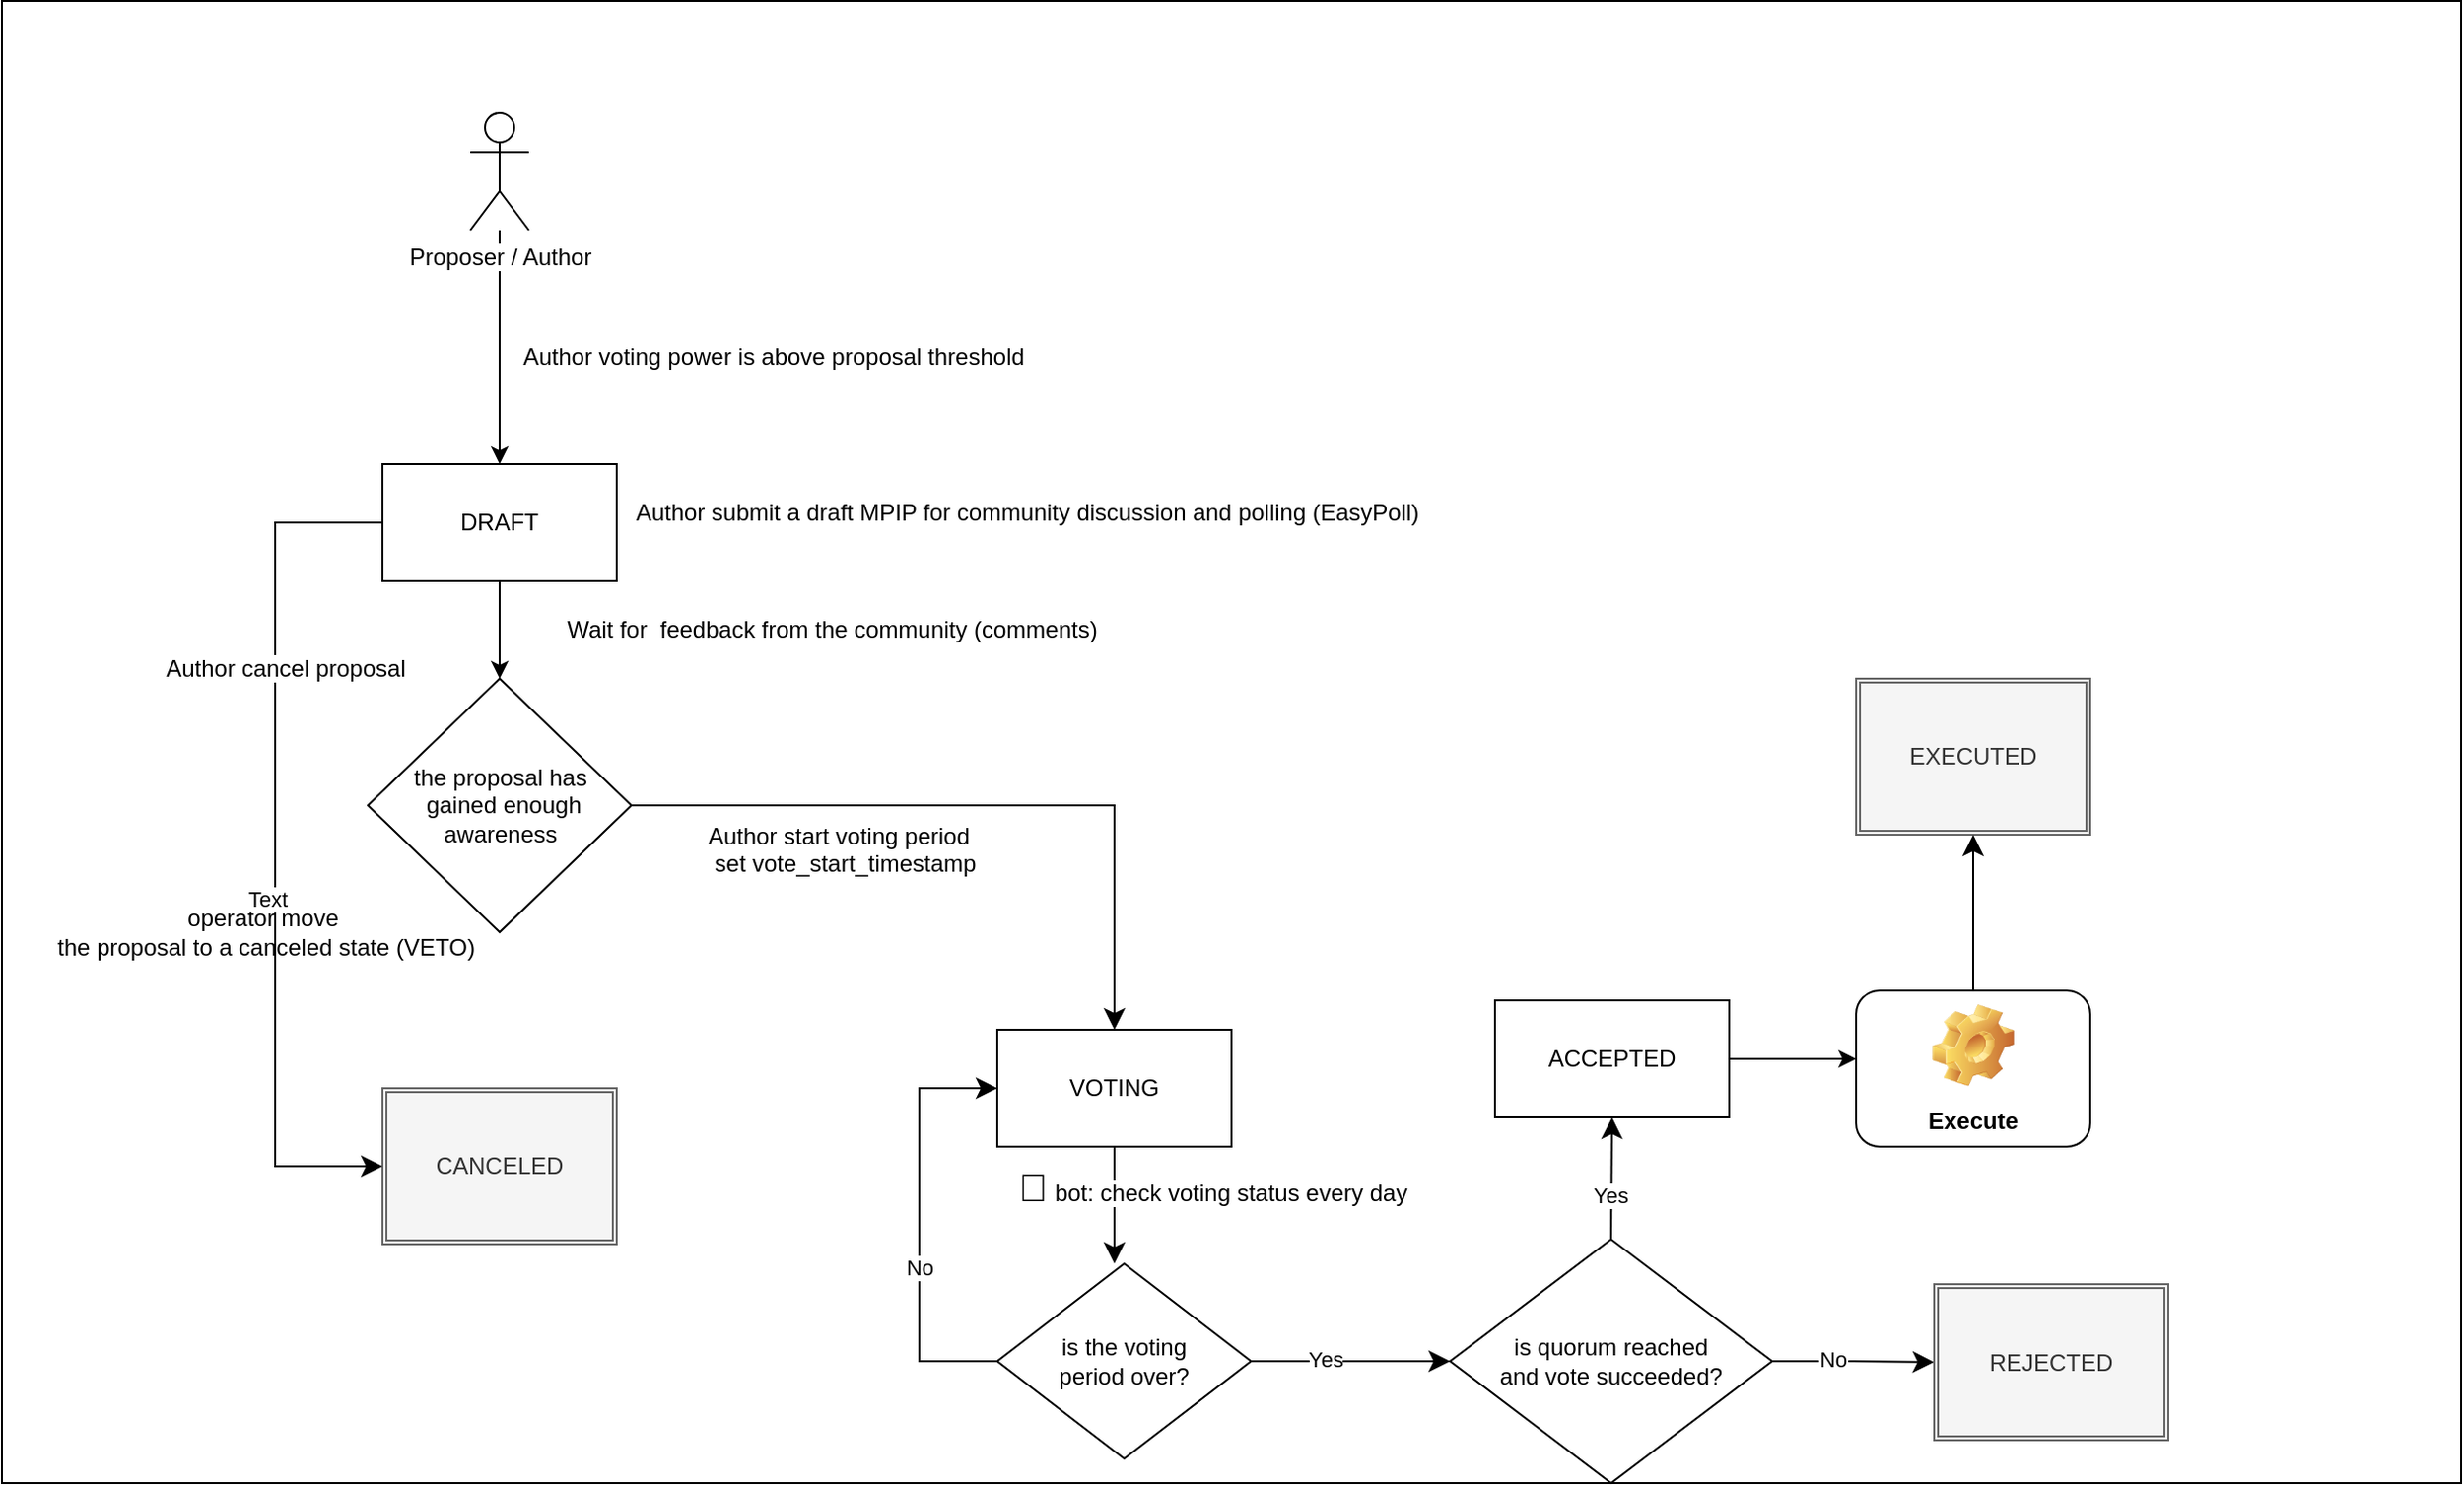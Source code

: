 <mxfile>
    <diagram id="vxaS65y2BkFXDN_KyCqs" name="Page-1">
        <mxGraphModel dx="1456" dy="1671" grid="1" gridSize="10" guides="1" tooltips="1" connect="1" arrows="1" fold="1" page="1" pageScale="1" pageWidth="850" pageHeight="1100" math="0" shadow="0">
            <root>
                <mxCell id="0"/>
                <mxCell id="1" parent="0"/>
                <mxCell id="2" value="" style="rounded=0;whiteSpace=wrap;html=1;fillColor=#FFFFFF;fontStyle=0" parent="1" vertex="1">
                    <mxGeometry x="-70" y="-57.5" width="1260" height="760" as="geometry"/>
                </mxCell>
                <mxCell id="3" value="" style="edgeStyle=none;html=1;strokeColor=#000000;" parent="1" source="4" edge="1">
                    <mxGeometry relative="1" as="geometry">
                        <mxPoint x="185" y="290" as="targetPoint"/>
                    </mxGeometry>
                </mxCell>
                <mxCell id="4" value="&lt;font color=&quot;#000000&quot;&gt;DRAFT&lt;br&gt;&lt;/font&gt;" style="whiteSpace=wrap;html=1;fillColor=#FFFFFF;strokeColor=#000000;" parent="1" vertex="1">
                    <mxGeometry x="125" y="180" width="120" height="60" as="geometry"/>
                </mxCell>
                <mxCell id="8" value="&lt;font color=&quot;#000000&quot; style=&quot;background-color: rgb(255 , 255 , 255)&quot;&gt;Author submit a draft MPIP for community discussion and polling (EasyPoll)&lt;br&gt;&lt;/font&gt;" style="text;html=1;resizable=0;autosize=1;align=center;verticalAlign=middle;points=[];fillColor=none;strokeColor=none;rounded=0;" parent="1" vertex="1">
                    <mxGeometry x="245" y="190" width="420" height="30" as="geometry"/>
                </mxCell>
                <mxCell id="12" value="&lt;font color=&quot;#000000&quot;&gt;the proposal has&lt;br&gt;&amp;nbsp;gained enough awareness&lt;br&gt;&lt;/font&gt;" style="rhombus;whiteSpace=wrap;html=1;fillColor=#FFFFFF;strokeColor=#000000;" parent="1" vertex="1">
                    <mxGeometry x="117.5" y="290" width="135" height="130" as="geometry"/>
                </mxCell>
                <mxCell id="30" value="&lt;div style=&quot;text-align: left;&quot;&gt;&lt;span style=&quot;background-color: rgb(255, 255, 255); color: rgb(0, 0, 0);&quot;&gt;W&lt;/span&gt;&lt;span style=&quot;background-color: rgb(255, 255, 255); color: rgb(0, 0, 0);&quot;&gt;ait for&amp;nbsp; feedback from the community (comments)&lt;/span&gt;&lt;/div&gt;" style="text;html=1;resizable=0;autosize=1;align=center;verticalAlign=middle;points=[];fillColor=none;strokeColor=none;rounded=0;" parent="1" vertex="1">
                    <mxGeometry x="205" y="250" width="300" height="30" as="geometry"/>
                </mxCell>
                <mxCell id="31" value="CANCELED" style="shape=ext;double=1;rounded=0;whiteSpace=wrap;html=1;fillColor=#f5f5f5;fontColor=#333333;strokeColor=#666666;" parent="1" vertex="1">
                    <mxGeometry x="125" y="500" width="120" height="80" as="geometry"/>
                </mxCell>
                <mxCell id="35" value="" style="edgeStyle=elbowEdgeStyle;elbow=vertical;endArrow=classic;html=1;curved=0;rounded=0;endSize=8;startSize=8;strokeColor=#000000;exitX=0.5;exitY=1;exitDx=0;exitDy=0;" parent="1" source="42" edge="1">
                    <mxGeometry width="50" height="50" relative="1" as="geometry">
                        <mxPoint x="560" y="350" as="sourcePoint"/>
                        <mxPoint x="500" y="590" as="targetPoint"/>
                        <Array as="points">
                            <mxPoint x="610" y="480"/>
                            <mxPoint x="600" y="320"/>
                            <mxPoint x="460" y="400"/>
                        </Array>
                    </mxGeometry>
                </mxCell>
                <mxCell id="36" value="&lt;div style=&quot;text-align: left;&quot;&gt;&lt;br&gt;&lt;/div&gt;" style="text;html=1;resizable=0;autosize=1;align=center;verticalAlign=middle;points=[];fillColor=none;strokeColor=none;rounded=0;" parent="1" vertex="1">
                    <mxGeometry x="325" y="355" width="20" height="30" as="geometry"/>
                </mxCell>
                <mxCell id="38" value="&lt;div style=&quot;text-align: left;&quot;&gt;&lt;span style=&quot;background-color: initial;&quot;&gt;&lt;font style=&quot;&quot; color=&quot;#000000&quot;&gt;&lt;font style=&quot;font-size: 20px;&quot;&gt;🤖&lt;/font&gt;&lt;span style=&quot;font-size: 13px;&quot;&gt;&amp;nbsp;&lt;/span&gt;&lt;/font&gt;&lt;/span&gt;&lt;span style=&quot;background-color: rgb(255, 255, 255); color: rgb(0, 0, 0);&quot;&gt;bot: check voting status every day&lt;/span&gt;&lt;/div&gt;" style="text;html=1;resizable=0;autosize=1;align=center;verticalAlign=middle;points=[];fillColor=none;strokeColor=none;rounded=0;" parent="1" vertex="1">
                    <mxGeometry x="435" y="530" width="230" height="40" as="geometry"/>
                </mxCell>
                <mxCell id="41" value="&lt;div style=&quot;&quot;&gt;&lt;font color=&quot;#000000&quot;&gt;&lt;span style=&quot;background-color: rgb(255, 255, 255);&quot;&gt;operator move&amp;nbsp;&lt;/span&gt;&lt;/font&gt;&lt;/div&gt;&lt;div style=&quot;&quot;&gt;&lt;font color=&quot;#000000&quot;&gt;&lt;span style=&quot;background-color: rgb(255, 255, 255);&quot;&gt;the proposal to a canceled state (VETO)&lt;/span&gt;&lt;/font&gt;&lt;/div&gt;" style="text;html=1;resizable=0;autosize=1;align=center;verticalAlign=middle;points=[];fillColor=none;strokeColor=none;rounded=0;" parent="1" vertex="1">
                    <mxGeometry x="-55" y="400" width="240" height="40" as="geometry"/>
                </mxCell>
                <mxCell id="42" value="&lt;font color=&quot;#000000&quot;&gt;VOTING&lt;br&gt;&lt;/font&gt;" style="whiteSpace=wrap;html=1;fillColor=#FFFFFF;strokeColor=#000000;" parent="1" vertex="1">
                    <mxGeometry x="440" y="470" width="120" height="60" as="geometry"/>
                </mxCell>
                <mxCell id="43" value="" style="edgeStyle=segmentEdgeStyle;endArrow=classic;html=1;curved=0;rounded=0;endSize=8;startSize=8;strokeColor=#000000;exitX=1;exitY=0.5;exitDx=0;exitDy=0;entryX=0.5;entryY=0;entryDx=0;entryDy=0;" parent="1" source="12" target="42" edge="1">
                    <mxGeometry width="50" height="50" relative="1" as="geometry">
                        <mxPoint x="500" y="370" as="sourcePoint"/>
                        <mxPoint x="550" y="430" as="targetPoint"/>
                        <Array as="points">
                            <mxPoint x="500" y="355"/>
                        </Array>
                    </mxGeometry>
                </mxCell>
                <mxCell id="44" value="&lt;div style=&quot;text-align: left;&quot;&gt;&lt;font color=&quot;#000000&quot;&gt;&lt;span style=&quot;background-color: rgb(255, 255, 255);&quot;&gt;Author start voting period&lt;br&gt;&lt;/span&gt;&lt;/font&gt;&lt;span style=&quot;background-color: rgb(255, 255, 255); color: rgb(0, 0, 0);&quot;&gt;&amp;nbsp;set vote_start_timestamp&lt;/span&gt;&lt;/div&gt;&lt;div&gt;&lt;span style=&quot;background-color: rgb(255, 255, 255); color: rgb(0, 0, 0);&quot;&gt;&lt;br&gt;&lt;/span&gt;&lt;/div&gt;" style="text;html=1;resizable=0;autosize=1;align=center;verticalAlign=middle;points=[];fillColor=none;strokeColor=none;rounded=0;" parent="1" vertex="1">
                    <mxGeometry x="280" y="355" width="160" height="60" as="geometry"/>
                </mxCell>
                <mxCell id="45" value="&lt;font color=&quot;#000000&quot;&gt;is the voting &lt;br&gt;period over?&lt;/font&gt;" style="rhombus;whiteSpace=wrap;html=1;fillColor=#FFFFFF;strokeColor=#000000;" parent="1" vertex="1">
                    <mxGeometry x="440" y="590" width="130" height="100" as="geometry"/>
                </mxCell>
                <mxCell id="49" value="" style="edgeStyle=elbowEdgeStyle;elbow=vertical;endArrow=classic;html=1;curved=0;rounded=0;endSize=8;startSize=8;strokeColor=#000000;exitX=0;exitY=0.5;exitDx=0;exitDy=0;entryX=0;entryY=0.5;entryDx=0;entryDy=0;" parent="1" source="45" target="42" edge="1">
                    <mxGeometry width="50" height="50" relative="1" as="geometry">
                        <mxPoint x="490" y="500" as="sourcePoint"/>
                        <mxPoint x="540" y="450" as="targetPoint"/>
                        <Array as="points">
                            <mxPoint x="400" y="570"/>
                        </Array>
                    </mxGeometry>
                </mxCell>
                <mxCell id="50" value="No" style="edgeLabel;html=1;align=center;verticalAlign=middle;resizable=0;points=[];labelBackgroundColor=#FFFFFF;fontColor=#000000;" parent="49" vertex="1" connectable="0">
                    <mxGeometry x="-0.201" relative="1" as="geometry">
                        <mxPoint as="offset"/>
                    </mxGeometry>
                </mxCell>
                <mxCell id="51" value="" style="edgeStyle=elbowEdgeStyle;elbow=horizontal;endArrow=classic;html=1;curved=0;rounded=0;endSize=8;startSize=8;strokeColor=#000000;fontColor=#000000;exitX=1;exitY=0.5;exitDx=0;exitDy=0;entryX=0;entryY=0.5;entryDx=0;entryDy=0;" parent="1" source="45" target="57" edge="1">
                    <mxGeometry width="50" height="50" relative="1" as="geometry">
                        <mxPoint x="540" y="590" as="sourcePoint"/>
                        <mxPoint x="590" y="540" as="targetPoint"/>
                    </mxGeometry>
                </mxCell>
                <mxCell id="55" value="Yes" style="edgeLabel;html=1;align=center;verticalAlign=middle;resizable=0;points=[];fontColor=#000000;labelBackgroundColor=#FFFFFF;" parent="51" vertex="1" connectable="0">
                    <mxGeometry x="-0.268" y="1" relative="1" as="geometry">
                        <mxPoint as="offset"/>
                    </mxGeometry>
                </mxCell>
                <mxCell id="57" value="&lt;font color=&quot;#000000&quot;&gt;is quorum reached &lt;br&gt;and vote&amp;nbsp;succeeded?&lt;/font&gt;" style="rhombus;whiteSpace=wrap;html=1;fillColor=#FFFFFF;strokeColor=#000000;" parent="1" vertex="1">
                    <mxGeometry x="672" y="577.5" width="165" height="125" as="geometry"/>
                </mxCell>
                <mxCell id="58" value="" style="edgeStyle=elbowEdgeStyle;elbow=horizontal;endArrow=classic;html=1;curved=0;rounded=0;endSize=8;startSize=8;strokeColor=#000000;fontColor=#000000;exitX=0.5;exitY=0;exitDx=0;exitDy=0;entryX=0.5;entryY=1;entryDx=0;entryDy=0;" parent="1" source="57" target="70" edge="1">
                    <mxGeometry width="50" height="50" relative="1" as="geometry">
                        <mxPoint x="700" y="510" as="sourcePoint"/>
                        <mxPoint x="754.667" y="535" as="targetPoint"/>
                        <Array as="points">
                            <mxPoint x="755" y="540"/>
                        </Array>
                    </mxGeometry>
                </mxCell>
                <mxCell id="59" value="Yes" style="edgeLabel;html=1;align=center;verticalAlign=middle;resizable=0;points=[];fontColor=#000000;labelBackgroundColor=#FFFFFF;" parent="58" vertex="1" connectable="0">
                    <mxGeometry x="-0.268" y="1" relative="1" as="geometry">
                        <mxPoint as="offset"/>
                    </mxGeometry>
                </mxCell>
                <mxCell id="63" style="edgeStyle=none;html=1;strokeColor=#000000;fontColor=#000000;exitX=1;exitY=0.5;exitDx=0;exitDy=0;" parent="1" source="70" edge="1">
                    <mxGeometry relative="1" as="geometry">
                        <mxPoint x="820" y="495" as="sourcePoint"/>
                        <mxPoint x="880" y="485" as="targetPoint"/>
                    </mxGeometry>
                </mxCell>
                <mxCell id="64" value="" style="edgeStyle=elbowEdgeStyle;elbow=horizontal;endArrow=classic;html=1;curved=0;rounded=0;endSize=8;startSize=8;strokeColor=#000000;fontColor=#000000;" parent="1" source="57" target="66" edge="1">
                    <mxGeometry width="50" height="50" relative="1" as="geometry">
                        <mxPoint x="925" y="715" as="sourcePoint"/>
                        <mxPoint x="990" y="635" as="targetPoint"/>
                    </mxGeometry>
                </mxCell>
                <mxCell id="65" value="No" style="edgeLabel;html=1;align=center;verticalAlign=middle;resizable=0;points=[];fontColor=#000000;labelBackgroundColor=#FFFFFF;" parent="64" vertex="1" connectable="0">
                    <mxGeometry x="-0.268" y="1" relative="1" as="geometry">
                        <mxPoint as="offset"/>
                    </mxGeometry>
                </mxCell>
                <mxCell id="66" value="REJECTED" style="shape=ext;double=1;rounded=0;whiteSpace=wrap;html=1;fillColor=#f5f5f5;fontColor=#333333;strokeColor=#666666;" parent="1" vertex="1">
                    <mxGeometry x="920" y="600.5" width="120" height="80" as="geometry"/>
                </mxCell>
                <mxCell id="69" value="EXECUTED" style="shape=ext;double=1;rounded=0;whiteSpace=wrap;html=1;fillColor=#f5f5f5;fontColor=#333333;strokeColor=#666666;" parent="1" vertex="1">
                    <mxGeometry x="880" y="290" width="120" height="80" as="geometry"/>
                </mxCell>
                <mxCell id="70" value="&lt;font color=&quot;#000000&quot;&gt;ACCEPTED&lt;br&gt;&lt;/font&gt;" style="whiteSpace=wrap;html=1;fillColor=#FFFFFF;strokeColor=#000000;" parent="1" vertex="1">
                    <mxGeometry x="695" y="455" width="120" height="60" as="geometry"/>
                </mxCell>
                <mxCell id="71" value="" style="edgeStyle=elbowEdgeStyle;elbow=horizontal;endArrow=classic;html=1;curved=0;rounded=0;endSize=8;startSize=8;strokeColor=#000000;fontColor=#000000;" parent="1" target="69" edge="1">
                    <mxGeometry width="50" height="50" relative="1" as="geometry">
                        <mxPoint x="920" y="450" as="sourcePoint"/>
                        <mxPoint x="765" y="525" as="targetPoint"/>
                        <Array as="points">
                            <mxPoint x="940" y="400"/>
                            <mxPoint x="920" y="410"/>
                            <mxPoint x="900" y="390"/>
                            <mxPoint x="940" y="400"/>
                        </Array>
                    </mxGeometry>
                </mxCell>
                <mxCell id="75" value="" style="edgeStyle=elbowEdgeStyle;elbow=horizontal;endArrow=classic;html=1;curved=0;rounded=0;endSize=8;startSize=8;strokeColor=#000000;fontColor=#000000;entryX=0;entryY=0.5;entryDx=0;entryDy=0;" parent="1" source="4" target="31" edge="1">
                    <mxGeometry width="50" height="50" relative="1" as="geometry">
                        <mxPoint x="110" y="590" as="sourcePoint"/>
                        <mxPoint x="160" y="540" as="targetPoint"/>
                        <Array as="points">
                            <mxPoint x="70" y="370"/>
                        </Array>
                    </mxGeometry>
                </mxCell>
                <mxCell id="84" value="Text" style="edgeLabel;html=1;align=center;verticalAlign=middle;resizable=0;points=[];" vertex="1" connectable="0" parent="75">
                    <mxGeometry x="0.127" y="-4" relative="1" as="geometry">
                        <mxPoint as="offset"/>
                    </mxGeometry>
                </mxCell>
                <mxCell id="78" value="Execute" style="label;whiteSpace=wrap;html=1;align=center;verticalAlign=bottom;spacingLeft=0;spacingBottom=4;imageAlign=center;imageVerticalAlign=top;image=img/clipart/Gear_128x128.png;labelBackgroundColor=#FFFFFF;strokeColor=#000000;fontColor=#000000;fillColor=#FFFFFF;" parent="1" vertex="1">
                    <mxGeometry x="880" y="450" width="120" height="80" as="geometry"/>
                </mxCell>
                <mxCell id="80" value="" style="edgeStyle=none;html=1;strokeColor=#000000;fontColor=#000000;" parent="1" source="79" target="4" edge="1">
                    <mxGeometry relative="1" as="geometry"/>
                </mxCell>
                <mxCell id="79" value="Proposer / Author" style="shape=umlActor;verticalLabelPosition=bottom;verticalAlign=top;html=1;outlineConnect=0;labelBackgroundColor=#FFFFFF;strokeColor=#000000;fontColor=#000000;fillColor=#FFFFFF;" parent="1" vertex="1">
                    <mxGeometry x="170" width="30" height="60" as="geometry"/>
                </mxCell>
                <mxCell id="82" value="&lt;font color=&quot;#000000&quot; style=&quot;background-color: rgb(255 , 255 , 255)&quot;&gt;Author voting power is above proposal threshold&lt;br&gt;&lt;/font&gt;" style="text;html=1;resizable=0;autosize=1;align=center;verticalAlign=middle;points=[];fillColor=none;strokeColor=none;rounded=0;" parent="1" vertex="1">
                    <mxGeometry x="190" y="110" width="270" height="30" as="geometry"/>
                </mxCell>
                <mxCell id="83" value="&lt;font color=&quot;#000000&quot; style=&quot;background-color: rgb(255 , 255 , 255)&quot;&gt;Author cancel proposal&lt;br&gt;&lt;/font&gt;" style="text;html=1;resizable=0;autosize=1;align=center;verticalAlign=middle;points=[];fillColor=none;strokeColor=none;rounded=0;" parent="1" vertex="1">
                    <mxGeometry y="270" width="150" height="30" as="geometry"/>
                </mxCell>
            </root>
        </mxGraphModel>
    </diagram>
</mxfile>